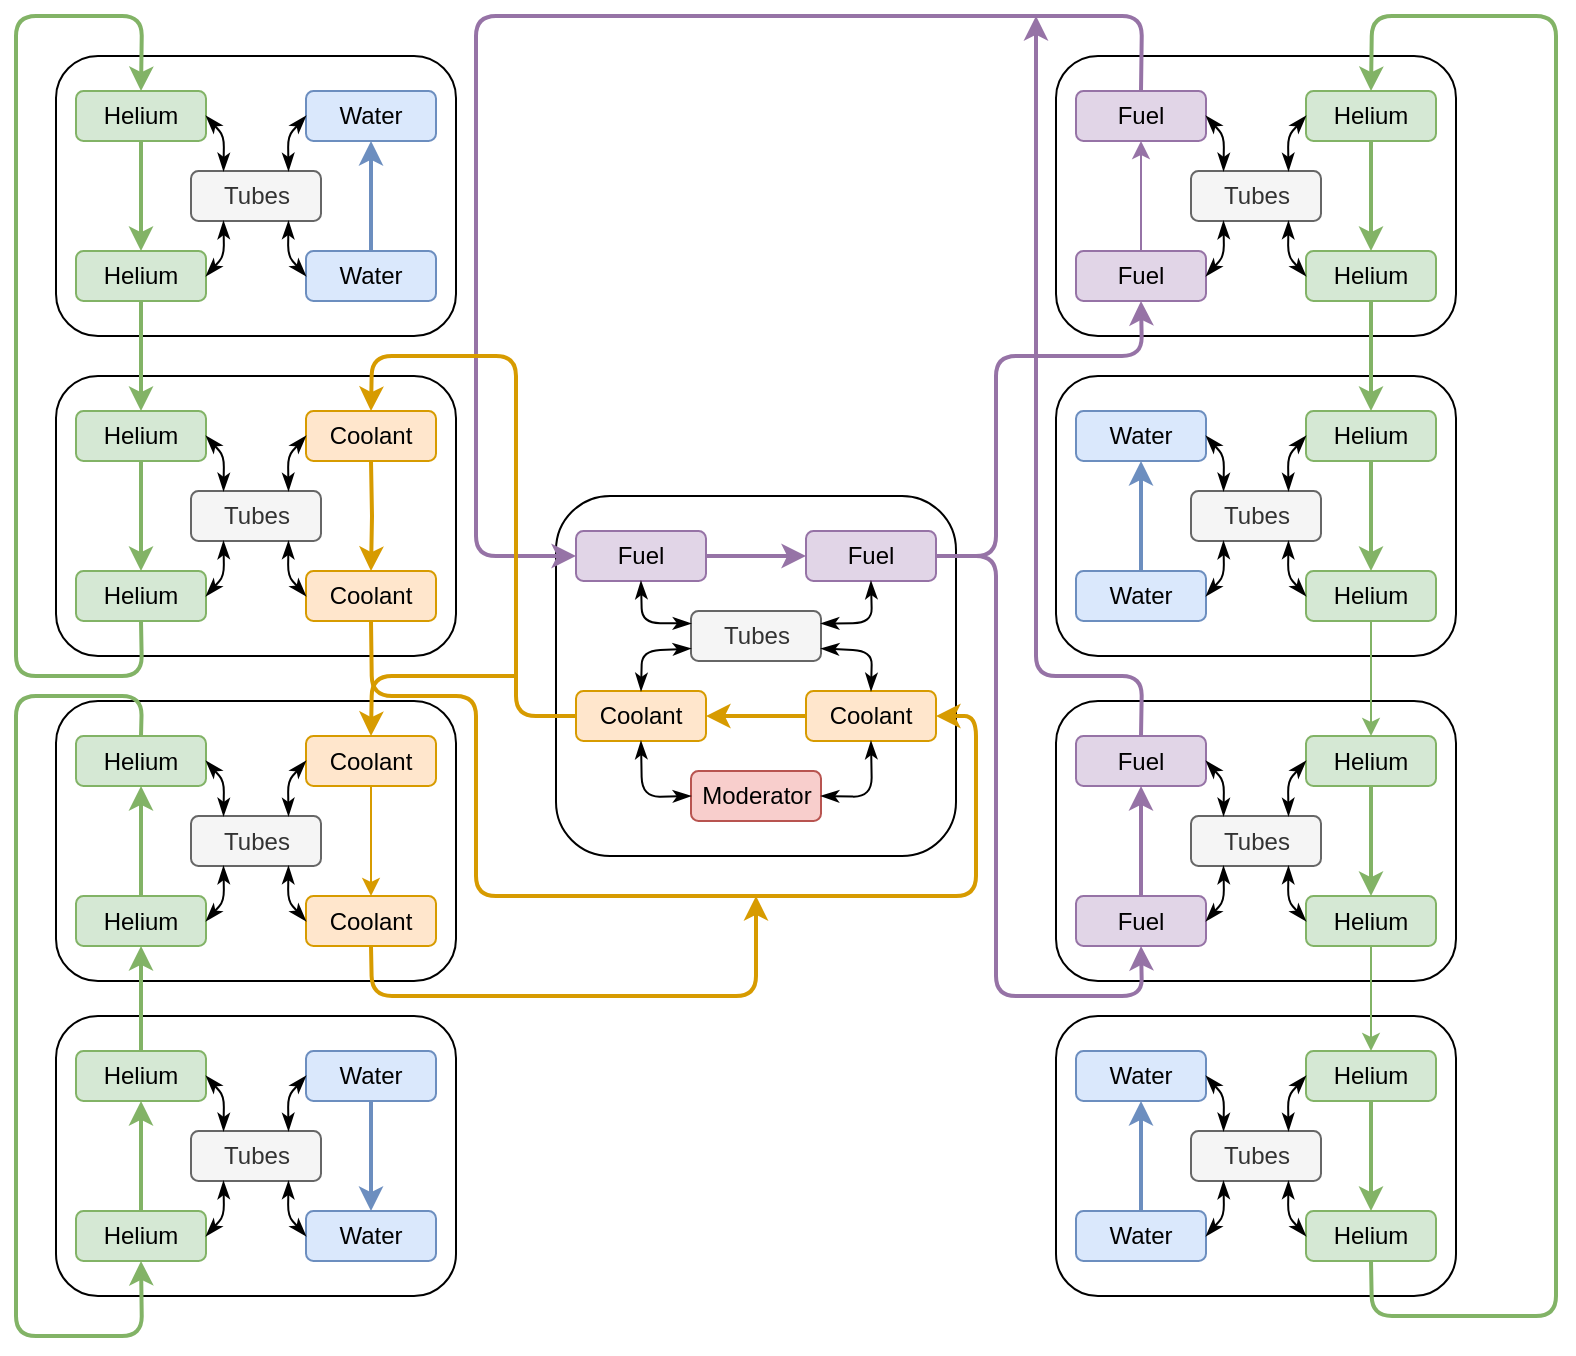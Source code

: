 <mxfile version="22.1.17" type="github">
  <diagram name="Page-1" id="iysN_2LWHAl4f9Z4SGd8">
    <mxGraphModel dx="1267" dy="704" grid="1" gridSize="10" guides="1" tooltips="1" connect="1" arrows="1" fold="1" page="1" pageScale="1" pageWidth="1600" pageHeight="900" math="1" shadow="0">
      <root>
        <mxCell id="0" />
        <mxCell id="1" parent="0" />
        <mxCell id="shUx7FzOw33gI_u7dY2l-1" value="" style="rounded=1;whiteSpace=wrap;html=1;fontSize=16;" parent="1" vertex="1">
          <mxGeometry x="700" y="360" width="200" height="180" as="geometry" />
        </mxCell>
        <mxCell id="TJBPnK9k0TUtc4zv2ndw-11" value="Moderator" style="rounded=1;whiteSpace=wrap;html=1;fillColor=#f8cecc;strokeColor=#b85450;" vertex="1" parent="1">
          <mxGeometry x="767.5" y="497.5" width="65" height="25" as="geometry" />
        </mxCell>
        <mxCell id="TJBPnK9k0TUtc4zv2ndw-12" value="Coolant" style="rounded=1;whiteSpace=wrap;html=1;fillColor=#ffe6cc;strokeColor=#d79b00;" vertex="1" parent="1">
          <mxGeometry x="710" y="457.5" width="65" height="25" as="geometry" />
        </mxCell>
        <mxCell id="TJBPnK9k0TUtc4zv2ndw-13" value="Coolant" style="rounded=1;whiteSpace=wrap;html=1;fillColor=#ffe6cc;strokeColor=#d79b00;" vertex="1" parent="1">
          <mxGeometry x="825" y="457.5" width="65" height="25" as="geometry" />
        </mxCell>
        <mxCell id="TJBPnK9k0TUtc4zv2ndw-14" value="Tubes" style="rounded=1;whiteSpace=wrap;html=1;fillColor=#f5f5f5;strokeColor=#666666;fontColor=#333333;" vertex="1" parent="1">
          <mxGeometry x="767.5" y="417.5" width="65" height="25" as="geometry" />
        </mxCell>
        <mxCell id="TJBPnK9k0TUtc4zv2ndw-15" value="Fuel" style="rounded=1;whiteSpace=wrap;html=1;fillColor=#e1d5e7;strokeColor=#9673a6;" vertex="1" parent="1">
          <mxGeometry x="710" y="377.5" width="65" height="25" as="geometry" />
        </mxCell>
        <mxCell id="TJBPnK9k0TUtc4zv2ndw-16" value="Fuel" style="rounded=1;whiteSpace=wrap;html=1;fillColor=#e1d5e7;strokeColor=#9673a6;" vertex="1" parent="1">
          <mxGeometry x="825" y="377.5" width="65" height="25" as="geometry" />
        </mxCell>
        <mxCell id="TJBPnK9k0TUtc4zv2ndw-20" value="" style="endArrow=classicThin;startArrow=classicThin;html=1;rounded=1;exitX=0.5;exitY=0;exitDx=0;exitDy=0;entryX=0;entryY=0.75;entryDx=0;entryDy=0;startFill=1;endFill=1;curved=0;" edge="1" parent="1" source="TJBPnK9k0TUtc4zv2ndw-12" target="TJBPnK9k0TUtc4zv2ndw-14">
          <mxGeometry width="50" height="50" relative="1" as="geometry">
            <mxPoint x="820" y="547.5" as="sourcePoint" />
            <mxPoint x="870" y="497.5" as="targetPoint" />
            <Array as="points">
              <mxPoint x="743" y="437.5" />
            </Array>
          </mxGeometry>
        </mxCell>
        <mxCell id="TJBPnK9k0TUtc4zv2ndw-21" value="" style="endArrow=classicThin;startArrow=classicThin;html=1;rounded=1;entryX=0.5;entryY=0;entryDx=0;entryDy=0;exitX=1;exitY=0.75;exitDx=0;exitDy=0;startFill=1;endFill=1;curved=0;" edge="1" parent="1" source="TJBPnK9k0TUtc4zv2ndw-14" target="TJBPnK9k0TUtc4zv2ndw-13">
          <mxGeometry width="50" height="50" relative="1" as="geometry">
            <mxPoint x="820" y="547.5" as="sourcePoint" />
            <mxPoint x="870" y="497.5" as="targetPoint" />
            <Array as="points">
              <mxPoint x="858" y="437.5" />
            </Array>
          </mxGeometry>
        </mxCell>
        <mxCell id="TJBPnK9k0TUtc4zv2ndw-22" value="" style="endArrow=classicThin;startArrow=classicThin;html=1;rounded=1;exitX=0.5;exitY=1;exitDx=0;exitDy=0;entryX=0;entryY=0.25;entryDx=0;entryDy=0;curved=0;startFill=1;endFill=1;" edge="1" parent="1" source="TJBPnK9k0TUtc4zv2ndw-15" target="TJBPnK9k0TUtc4zv2ndw-14">
          <mxGeometry width="50" height="50" relative="1" as="geometry">
            <mxPoint x="820" y="547.5" as="sourcePoint" />
            <mxPoint x="870" y="497.5" as="targetPoint" />
            <Array as="points">
              <mxPoint x="743" y="423.5" />
            </Array>
          </mxGeometry>
        </mxCell>
        <mxCell id="TJBPnK9k0TUtc4zv2ndw-23" value="" style="endArrow=classicThin;startArrow=classicThin;html=1;rounded=1;entryX=0.5;entryY=1;entryDx=0;entryDy=0;exitX=1;exitY=0.25;exitDx=0;exitDy=0;curved=0;startFill=1;endFill=1;" edge="1" parent="1" source="TJBPnK9k0TUtc4zv2ndw-14" target="TJBPnK9k0TUtc4zv2ndw-16">
          <mxGeometry width="50" height="50" relative="1" as="geometry">
            <mxPoint x="820" y="547.5" as="sourcePoint" />
            <mxPoint x="870" y="497.5" as="targetPoint" />
            <Array as="points">
              <mxPoint x="858" y="423.5" />
            </Array>
          </mxGeometry>
        </mxCell>
        <mxCell id="TJBPnK9k0TUtc4zv2ndw-25" value="" style="endArrow=classic;html=1;rounded=0;exitX=1;exitY=0.5;exitDx=0;exitDy=0;entryX=0;entryY=0.5;entryDx=0;entryDy=0;fillColor=#e1d5e7;strokeColor=#9673a6;strokeWidth=2;" edge="1" parent="1" source="TJBPnK9k0TUtc4zv2ndw-15" target="TJBPnK9k0TUtc4zv2ndw-16">
          <mxGeometry width="50" height="50" relative="1" as="geometry">
            <mxPoint x="820" y="547.5" as="sourcePoint" />
            <mxPoint x="870" y="497.5" as="targetPoint" />
          </mxGeometry>
        </mxCell>
        <mxCell id="TJBPnK9k0TUtc4zv2ndw-26" value="" style="endArrow=classic;html=1;rounded=0;exitX=0;exitY=0.5;exitDx=0;exitDy=0;fillColor=#ffe6cc;strokeColor=#d79b00;strokeWidth=2;" edge="1" parent="1" source="TJBPnK9k0TUtc4zv2ndw-13" target="TJBPnK9k0TUtc4zv2ndw-12">
          <mxGeometry width="50" height="50" relative="1" as="geometry">
            <mxPoint x="820" y="547.5" as="sourcePoint" />
            <mxPoint x="870" y="497.5" as="targetPoint" />
            <Array as="points">
              <mxPoint x="790" y="470" />
            </Array>
          </mxGeometry>
        </mxCell>
        <mxCell id="TJBPnK9k0TUtc4zv2ndw-27" value="" style="endArrow=classicThin;startArrow=classicThin;html=1;rounded=1;entryX=0.5;entryY=1;entryDx=0;entryDy=0;exitX=0;exitY=0.5;exitDx=0;exitDy=0;curved=0;startFill=1;endFill=1;" edge="1" parent="1" source="TJBPnK9k0TUtc4zv2ndw-11" target="TJBPnK9k0TUtc4zv2ndw-12">
          <mxGeometry width="50" height="50" relative="1" as="geometry">
            <mxPoint x="820" y="547.5" as="sourcePoint" />
            <mxPoint x="870" y="497.5" as="targetPoint" />
            <Array as="points">
              <mxPoint x="743" y="510.5" />
            </Array>
          </mxGeometry>
        </mxCell>
        <mxCell id="TJBPnK9k0TUtc4zv2ndw-28" value="" style="endArrow=classicThin;startArrow=classicThin;html=1;rounded=1;exitX=1;exitY=0.5;exitDx=0;exitDy=0;entryX=0.5;entryY=1;entryDx=0;entryDy=0;startFill=1;endFill=1;curved=0;" edge="1" parent="1" source="TJBPnK9k0TUtc4zv2ndw-11" target="TJBPnK9k0TUtc4zv2ndw-13">
          <mxGeometry width="50" height="50" relative="1" as="geometry">
            <mxPoint x="820" y="547.5" as="sourcePoint" />
            <mxPoint x="870" y="497.5" as="targetPoint" />
            <Array as="points">
              <mxPoint x="858" y="510.5" />
            </Array>
          </mxGeometry>
        </mxCell>
        <mxCell id="TJBPnK9k0TUtc4zv2ndw-93" value="" style="rounded=1;whiteSpace=wrap;html=1;fontSize=16;direction=west;" vertex="1" parent="1">
          <mxGeometry x="950" y="140" width="200" height="140" as="geometry" />
        </mxCell>
        <mxCell id="TJBPnK9k0TUtc4zv2ndw-94" value="Helium" style="rounded=1;whiteSpace=wrap;html=1;fillColor=#d5e8d4;strokeColor=#82b366;direction=east;" vertex="1" parent="1">
          <mxGeometry x="1075" y="157.5" width="65" height="25" as="geometry" />
        </mxCell>
        <mxCell id="TJBPnK9k0TUtc4zv2ndw-95" value="Helium" style="rounded=1;whiteSpace=wrap;html=1;fillColor=#d5e8d4;strokeColor=#82b366;direction=east;" vertex="1" parent="1">
          <mxGeometry x="1075" y="237.5" width="65" height="25" as="geometry" />
        </mxCell>
        <mxCell id="TJBPnK9k0TUtc4zv2ndw-96" value="Tubes" style="rounded=1;whiteSpace=wrap;html=1;fillColor=#f5f5f5;strokeColor=#666666;fontColor=#333333;direction=east;" vertex="1" parent="1">
          <mxGeometry x="1017.5" y="197.5" width="65" height="25" as="geometry" />
        </mxCell>
        <mxCell id="TJBPnK9k0TUtc4zv2ndw-97" value="Fuel" style="rounded=1;whiteSpace=wrap;html=1;fillColor=#e1d5e7;strokeColor=#9673a6;direction=east;" vertex="1" parent="1">
          <mxGeometry x="960" y="157.5" width="65" height="25" as="geometry" />
        </mxCell>
        <mxCell id="TJBPnK9k0TUtc4zv2ndw-98" value="Fuel" style="rounded=1;whiteSpace=wrap;html=1;fillColor=#e1d5e7;strokeColor=#9673a6;direction=east;" vertex="1" parent="1">
          <mxGeometry x="960" y="237.5" width="65" height="25" as="geometry" />
        </mxCell>
        <mxCell id="TJBPnK9k0TUtc4zv2ndw-110" value="" style="endArrow=classicThin;startArrow=classicThin;html=1;rounded=1;entryX=0.25;entryY=1;entryDx=0;entryDy=0;exitX=1;exitY=0.5;exitDx=0;exitDy=0;startFill=1;endFill=1;curved=0;" edge="1" parent="1" source="TJBPnK9k0TUtc4zv2ndw-98" target="TJBPnK9k0TUtc4zv2ndw-96">
          <mxGeometry width="50" height="50" relative="1" as="geometry">
            <mxPoint x="950" y="430" as="sourcePoint" />
            <mxPoint x="1000" y="380" as="targetPoint" />
            <Array as="points">
              <mxPoint x="1034" y="240" />
            </Array>
          </mxGeometry>
        </mxCell>
        <mxCell id="TJBPnK9k0TUtc4zv2ndw-111" value="" style="endArrow=classicThin;startArrow=classicThin;html=1;rounded=1;entryX=0.75;entryY=1;entryDx=0;entryDy=0;exitX=0;exitY=0.5;exitDx=0;exitDy=0;curved=0;startFill=1;endFill=1;" edge="1" parent="1" source="TJBPnK9k0TUtc4zv2ndw-95" target="TJBPnK9k0TUtc4zv2ndw-96">
          <mxGeometry width="50" height="50" relative="1" as="geometry">
            <mxPoint x="900" y="380" as="sourcePoint" />
            <mxPoint x="950" y="330" as="targetPoint" />
            <Array as="points">
              <mxPoint x="1066" y="240" />
            </Array>
          </mxGeometry>
        </mxCell>
        <mxCell id="TJBPnK9k0TUtc4zv2ndw-112" value="" style="endArrow=classicThin;startArrow=classicThin;html=1;rounded=1;entryX=1;entryY=0.5;entryDx=0;entryDy=0;exitX=0.25;exitY=0;exitDx=0;exitDy=0;curved=0;startFill=1;endFill=1;" edge="1" parent="1" source="TJBPnK9k0TUtc4zv2ndw-96" target="TJBPnK9k0TUtc4zv2ndw-97">
          <mxGeometry width="50" height="50" relative="1" as="geometry">
            <mxPoint x="900" y="380" as="sourcePoint" />
            <mxPoint x="950" y="330" as="targetPoint" />
            <Array as="points">
              <mxPoint x="1034" y="180" />
            </Array>
          </mxGeometry>
        </mxCell>
        <mxCell id="TJBPnK9k0TUtc4zv2ndw-113" value="" style="endArrow=classicThin;startArrow=classicThin;html=1;rounded=1;entryX=0;entryY=0.5;entryDx=0;entryDy=0;exitX=0.75;exitY=0;exitDx=0;exitDy=0;curved=0;startFill=1;endFill=1;" edge="1" parent="1" source="TJBPnK9k0TUtc4zv2ndw-96" target="TJBPnK9k0TUtc4zv2ndw-94">
          <mxGeometry width="50" height="50" relative="1" as="geometry">
            <mxPoint x="900" y="380" as="sourcePoint" />
            <mxPoint x="950" y="330" as="targetPoint" />
            <Array as="points">
              <mxPoint x="1066" y="180" />
            </Array>
          </mxGeometry>
        </mxCell>
        <mxCell id="TJBPnK9k0TUtc4zv2ndw-114" value="" style="endArrow=classic;html=1;rounded=0;entryX=0.5;entryY=1;entryDx=0;entryDy=0;exitX=0.5;exitY=0;exitDx=0;exitDy=0;fillColor=#e1d5e7;strokeColor=#9673a6;" edge="1" parent="1" source="TJBPnK9k0TUtc4zv2ndw-98" target="TJBPnK9k0TUtc4zv2ndw-97">
          <mxGeometry width="50" height="50" relative="1" as="geometry">
            <mxPoint x="900" y="380" as="sourcePoint" />
            <mxPoint x="950" y="330" as="targetPoint" />
          </mxGeometry>
        </mxCell>
        <mxCell id="TJBPnK9k0TUtc4zv2ndw-115" value="" style="endArrow=classic;html=1;rounded=0;exitX=0.5;exitY=1;exitDx=0;exitDy=0;entryX=0.5;entryY=0;entryDx=0;entryDy=0;fillColor=#d5e8d4;strokeColor=#82b366;strokeWidth=2;" edge="1" parent="1" source="TJBPnK9k0TUtc4zv2ndw-94" target="TJBPnK9k0TUtc4zv2ndw-95">
          <mxGeometry width="50" height="50" relative="1" as="geometry">
            <mxPoint x="900" y="380" as="sourcePoint" />
            <mxPoint x="950" y="330" as="targetPoint" />
          </mxGeometry>
        </mxCell>
        <mxCell id="TJBPnK9k0TUtc4zv2ndw-116" value="" style="rounded=1;whiteSpace=wrap;html=1;fontSize=16;direction=west;" vertex="1" parent="1">
          <mxGeometry x="950" y="300" width="200" height="140" as="geometry" />
        </mxCell>
        <mxCell id="TJBPnK9k0TUtc4zv2ndw-117" value="Helium" style="rounded=1;whiteSpace=wrap;html=1;fillColor=#d5e8d4;strokeColor=#82b366;direction=east;" vertex="1" parent="1">
          <mxGeometry x="1075" y="317.5" width="65" height="25" as="geometry" />
        </mxCell>
        <mxCell id="TJBPnK9k0TUtc4zv2ndw-118" value="Helium" style="rounded=1;whiteSpace=wrap;html=1;fillColor=#d5e8d4;strokeColor=#82b366;direction=east;" vertex="1" parent="1">
          <mxGeometry x="1075" y="397.5" width="65" height="25" as="geometry" />
        </mxCell>
        <mxCell id="TJBPnK9k0TUtc4zv2ndw-119" value="Tubes" style="rounded=1;whiteSpace=wrap;html=1;fillColor=#f5f5f5;strokeColor=#666666;fontColor=#333333;direction=east;" vertex="1" parent="1">
          <mxGeometry x="1017.5" y="357.5" width="65" height="25" as="geometry" />
        </mxCell>
        <mxCell id="TJBPnK9k0TUtc4zv2ndw-120" value="Water" style="rounded=1;whiteSpace=wrap;html=1;fillColor=#dae8fc;strokeColor=#6c8ebf;direction=east;" vertex="1" parent="1">
          <mxGeometry x="960" y="317.5" width="65" height="25" as="geometry" />
        </mxCell>
        <mxCell id="TJBPnK9k0TUtc4zv2ndw-121" value="Water" style="rounded=1;whiteSpace=wrap;html=1;fillColor=#dae8fc;strokeColor=#6c8ebf;direction=east;" vertex="1" parent="1">
          <mxGeometry x="960" y="397.5" width="65" height="25" as="geometry" />
        </mxCell>
        <mxCell id="TJBPnK9k0TUtc4zv2ndw-122" value="" style="endArrow=classicThin;startArrow=classicThin;html=1;rounded=1;entryX=0.25;entryY=1;entryDx=0;entryDy=0;exitX=1;exitY=0.5;exitDx=0;exitDy=0;startFill=1;endFill=1;curved=0;" edge="1" parent="1" source="TJBPnK9k0TUtc4zv2ndw-121" target="TJBPnK9k0TUtc4zv2ndw-119">
          <mxGeometry width="50" height="50" relative="1" as="geometry">
            <mxPoint x="950" y="590" as="sourcePoint" />
            <mxPoint x="1000" y="540" as="targetPoint" />
            <Array as="points">
              <mxPoint x="1034" y="400" />
            </Array>
          </mxGeometry>
        </mxCell>
        <mxCell id="TJBPnK9k0TUtc4zv2ndw-123" value="" style="endArrow=classicThin;startArrow=classicThin;html=1;rounded=1;entryX=0.75;entryY=1;entryDx=0;entryDy=0;exitX=0;exitY=0.5;exitDx=0;exitDy=0;curved=0;startFill=1;endFill=1;" edge="1" parent="1" source="TJBPnK9k0TUtc4zv2ndw-118" target="TJBPnK9k0TUtc4zv2ndw-119">
          <mxGeometry width="50" height="50" relative="1" as="geometry">
            <mxPoint x="900" y="540" as="sourcePoint" />
            <mxPoint x="950" y="490" as="targetPoint" />
            <Array as="points">
              <mxPoint x="1066" y="400" />
            </Array>
          </mxGeometry>
        </mxCell>
        <mxCell id="TJBPnK9k0TUtc4zv2ndw-124" value="" style="endArrow=classicThin;startArrow=classicThin;html=1;rounded=1;entryX=1;entryY=0.5;entryDx=0;entryDy=0;exitX=0.25;exitY=0;exitDx=0;exitDy=0;curved=0;startFill=1;endFill=1;" edge="1" parent="1" source="TJBPnK9k0TUtc4zv2ndw-119" target="TJBPnK9k0TUtc4zv2ndw-120">
          <mxGeometry width="50" height="50" relative="1" as="geometry">
            <mxPoint x="900" y="540" as="sourcePoint" />
            <mxPoint x="950" y="490" as="targetPoint" />
            <Array as="points">
              <mxPoint x="1034" y="340" />
            </Array>
          </mxGeometry>
        </mxCell>
        <mxCell id="TJBPnK9k0TUtc4zv2ndw-125" value="" style="endArrow=classicThin;startArrow=classicThin;html=1;rounded=1;entryX=0;entryY=0.5;entryDx=0;entryDy=0;exitX=0.75;exitY=0;exitDx=0;exitDy=0;curved=0;startFill=1;endFill=1;" edge="1" parent="1" source="TJBPnK9k0TUtc4zv2ndw-119" target="TJBPnK9k0TUtc4zv2ndw-117">
          <mxGeometry width="50" height="50" relative="1" as="geometry">
            <mxPoint x="900" y="540" as="sourcePoint" />
            <mxPoint x="950" y="490" as="targetPoint" />
            <Array as="points">
              <mxPoint x="1066" y="340" />
            </Array>
          </mxGeometry>
        </mxCell>
        <mxCell id="TJBPnK9k0TUtc4zv2ndw-126" value="" style="endArrow=classic;html=1;rounded=0;entryX=0.5;entryY=1;entryDx=0;entryDy=0;exitX=0.5;exitY=0;exitDx=0;exitDy=0;fillColor=#dae8fc;strokeColor=#6c8ebf;strokeWidth=2;" edge="1" parent="1" source="TJBPnK9k0TUtc4zv2ndw-121" target="TJBPnK9k0TUtc4zv2ndw-120">
          <mxGeometry width="50" height="50" relative="1" as="geometry">
            <mxPoint x="900" y="540" as="sourcePoint" />
            <mxPoint x="950" y="490" as="targetPoint" />
          </mxGeometry>
        </mxCell>
        <mxCell id="TJBPnK9k0TUtc4zv2ndw-127" value="" style="endArrow=classic;html=1;rounded=0;exitX=0.5;exitY=1;exitDx=0;exitDy=0;entryX=0.5;entryY=0;entryDx=0;entryDy=0;fillColor=#d5e8d4;strokeColor=#82b366;strokeWidth=2;" edge="1" parent="1" source="TJBPnK9k0TUtc4zv2ndw-117" target="TJBPnK9k0TUtc4zv2ndw-118">
          <mxGeometry width="50" height="50" relative="1" as="geometry">
            <mxPoint x="900" y="540" as="sourcePoint" />
            <mxPoint x="950" y="490" as="targetPoint" />
          </mxGeometry>
        </mxCell>
        <mxCell id="TJBPnK9k0TUtc4zv2ndw-128" value="" style="rounded=1;whiteSpace=wrap;html=1;fontSize=16;direction=west;" vertex="1" parent="1">
          <mxGeometry x="950" y="462.5" width="200" height="140" as="geometry" />
        </mxCell>
        <mxCell id="TJBPnK9k0TUtc4zv2ndw-129" value="Helium" style="rounded=1;whiteSpace=wrap;html=1;fillColor=#d5e8d4;strokeColor=#82b366;direction=east;" vertex="1" parent="1">
          <mxGeometry x="1075" y="480" width="65" height="25" as="geometry" />
        </mxCell>
        <mxCell id="TJBPnK9k0TUtc4zv2ndw-130" value="Helium" style="rounded=1;whiteSpace=wrap;html=1;fillColor=#d5e8d4;strokeColor=#82b366;direction=east;" vertex="1" parent="1">
          <mxGeometry x="1075" y="560" width="65" height="25" as="geometry" />
        </mxCell>
        <mxCell id="TJBPnK9k0TUtc4zv2ndw-131" value="Tubes" style="rounded=1;whiteSpace=wrap;html=1;fillColor=#f5f5f5;strokeColor=#666666;fontColor=#333333;direction=east;" vertex="1" parent="1">
          <mxGeometry x="1017.5" y="520" width="65" height="25" as="geometry" />
        </mxCell>
        <mxCell id="TJBPnK9k0TUtc4zv2ndw-132" value="Fuel" style="rounded=1;whiteSpace=wrap;html=1;fillColor=#e1d5e7;strokeColor=#9673a6;direction=east;" vertex="1" parent="1">
          <mxGeometry x="960" y="480" width="65" height="25" as="geometry" />
        </mxCell>
        <mxCell id="TJBPnK9k0TUtc4zv2ndw-133" value="Fuel" style="rounded=1;whiteSpace=wrap;html=1;fillColor=#e1d5e7;strokeColor=#9673a6;direction=east;" vertex="1" parent="1">
          <mxGeometry x="960" y="560" width="65" height="25" as="geometry" />
        </mxCell>
        <mxCell id="TJBPnK9k0TUtc4zv2ndw-134" value="" style="endArrow=classicThin;startArrow=classicThin;html=1;rounded=1;entryX=0.25;entryY=1;entryDx=0;entryDy=0;exitX=1;exitY=0.5;exitDx=0;exitDy=0;startFill=1;endFill=1;curved=0;" edge="1" parent="1" source="TJBPnK9k0TUtc4zv2ndw-133" target="TJBPnK9k0TUtc4zv2ndw-131">
          <mxGeometry width="50" height="50" relative="1" as="geometry">
            <mxPoint x="950" y="752.5" as="sourcePoint" />
            <mxPoint x="1000" y="702.5" as="targetPoint" />
            <Array as="points">
              <mxPoint x="1034" y="562.5" />
            </Array>
          </mxGeometry>
        </mxCell>
        <mxCell id="TJBPnK9k0TUtc4zv2ndw-135" value="" style="endArrow=classicThin;startArrow=classicThin;html=1;rounded=1;entryX=0.75;entryY=1;entryDx=0;entryDy=0;exitX=0;exitY=0.5;exitDx=0;exitDy=0;curved=0;startFill=1;endFill=1;" edge="1" parent="1" source="TJBPnK9k0TUtc4zv2ndw-130" target="TJBPnK9k0TUtc4zv2ndw-131">
          <mxGeometry width="50" height="50" relative="1" as="geometry">
            <mxPoint x="900" y="702.5" as="sourcePoint" />
            <mxPoint x="950" y="652.5" as="targetPoint" />
            <Array as="points">
              <mxPoint x="1066" y="562.5" />
            </Array>
          </mxGeometry>
        </mxCell>
        <mxCell id="TJBPnK9k0TUtc4zv2ndw-136" value="" style="endArrow=classicThin;startArrow=classicThin;html=1;rounded=1;entryX=1;entryY=0.5;entryDx=0;entryDy=0;exitX=0.25;exitY=0;exitDx=0;exitDy=0;curved=0;startFill=1;endFill=1;" edge="1" parent="1" source="TJBPnK9k0TUtc4zv2ndw-131" target="TJBPnK9k0TUtc4zv2ndw-132">
          <mxGeometry width="50" height="50" relative="1" as="geometry">
            <mxPoint x="900" y="702.5" as="sourcePoint" />
            <mxPoint x="950" y="652.5" as="targetPoint" />
            <Array as="points">
              <mxPoint x="1034" y="502.5" />
            </Array>
          </mxGeometry>
        </mxCell>
        <mxCell id="TJBPnK9k0TUtc4zv2ndw-137" value="" style="endArrow=classicThin;startArrow=classicThin;html=1;rounded=1;entryX=0;entryY=0.5;entryDx=0;entryDy=0;exitX=0.75;exitY=0;exitDx=0;exitDy=0;curved=0;startFill=1;endFill=1;" edge="1" parent="1" source="TJBPnK9k0TUtc4zv2ndw-131" target="TJBPnK9k0TUtc4zv2ndw-129">
          <mxGeometry width="50" height="50" relative="1" as="geometry">
            <mxPoint x="900" y="702.5" as="sourcePoint" />
            <mxPoint x="950" y="652.5" as="targetPoint" />
            <Array as="points">
              <mxPoint x="1066" y="502.5" />
            </Array>
          </mxGeometry>
        </mxCell>
        <mxCell id="TJBPnK9k0TUtc4zv2ndw-138" value="" style="endArrow=classic;html=1;rounded=0;entryX=0.5;entryY=1;entryDx=0;entryDy=0;exitX=0.5;exitY=0;exitDx=0;exitDy=0;fillColor=#e1d5e7;strokeColor=#9673a6;strokeWidth=2;" edge="1" parent="1" source="TJBPnK9k0TUtc4zv2ndw-133" target="TJBPnK9k0TUtc4zv2ndw-132">
          <mxGeometry width="50" height="50" relative="1" as="geometry">
            <mxPoint x="900" y="702.5" as="sourcePoint" />
            <mxPoint x="950" y="652.5" as="targetPoint" />
          </mxGeometry>
        </mxCell>
        <mxCell id="TJBPnK9k0TUtc4zv2ndw-139" value="" style="endArrow=classic;html=1;rounded=0;exitX=0.5;exitY=1;exitDx=0;exitDy=0;entryX=0.5;entryY=0;entryDx=0;entryDy=0;fillColor=#d5e8d4;strokeColor=#82b366;strokeWidth=2;" edge="1" parent="1" source="TJBPnK9k0TUtc4zv2ndw-129" target="TJBPnK9k0TUtc4zv2ndw-130">
          <mxGeometry width="50" height="50" relative="1" as="geometry">
            <mxPoint x="900" y="702.5" as="sourcePoint" />
            <mxPoint x="950" y="652.5" as="targetPoint" />
          </mxGeometry>
        </mxCell>
        <mxCell id="TJBPnK9k0TUtc4zv2ndw-140" value="" style="rounded=1;whiteSpace=wrap;html=1;fontSize=16;direction=west;" vertex="1" parent="1">
          <mxGeometry x="950" y="620" width="200" height="140" as="geometry" />
        </mxCell>
        <mxCell id="TJBPnK9k0TUtc4zv2ndw-141" value="Helium" style="rounded=1;whiteSpace=wrap;html=1;fillColor=#d5e8d4;strokeColor=#82b366;direction=east;" vertex="1" parent="1">
          <mxGeometry x="1075" y="637.5" width="65" height="25" as="geometry" />
        </mxCell>
        <mxCell id="TJBPnK9k0TUtc4zv2ndw-142" value="Helium" style="rounded=1;whiteSpace=wrap;html=1;fillColor=#d5e8d4;strokeColor=#82b366;direction=east;" vertex="1" parent="1">
          <mxGeometry x="1075" y="717.5" width="65" height="25" as="geometry" />
        </mxCell>
        <mxCell id="TJBPnK9k0TUtc4zv2ndw-143" value="Tubes" style="rounded=1;whiteSpace=wrap;html=1;fillColor=#f5f5f5;strokeColor=#666666;fontColor=#333333;direction=east;" vertex="1" parent="1">
          <mxGeometry x="1017.5" y="677.5" width="65" height="25" as="geometry" />
        </mxCell>
        <mxCell id="TJBPnK9k0TUtc4zv2ndw-144" value="Water" style="rounded=1;whiteSpace=wrap;html=1;fillColor=#dae8fc;strokeColor=#6c8ebf;direction=east;" vertex="1" parent="1">
          <mxGeometry x="960" y="637.5" width="65" height="25" as="geometry" />
        </mxCell>
        <mxCell id="TJBPnK9k0TUtc4zv2ndw-145" value="Water" style="rounded=1;whiteSpace=wrap;html=1;fillColor=#dae8fc;strokeColor=#6c8ebf;direction=east;" vertex="1" parent="1">
          <mxGeometry x="960" y="717.5" width="65" height="25" as="geometry" />
        </mxCell>
        <mxCell id="TJBPnK9k0TUtc4zv2ndw-146" value="" style="endArrow=classicThin;startArrow=classicThin;html=1;rounded=1;entryX=0.25;entryY=1;entryDx=0;entryDy=0;exitX=1;exitY=0.5;exitDx=0;exitDy=0;startFill=1;endFill=1;curved=0;" edge="1" parent="1" source="TJBPnK9k0TUtc4zv2ndw-145" target="TJBPnK9k0TUtc4zv2ndw-143">
          <mxGeometry width="50" height="50" relative="1" as="geometry">
            <mxPoint x="950" y="910" as="sourcePoint" />
            <mxPoint x="1000" y="860" as="targetPoint" />
            <Array as="points">
              <mxPoint x="1034" y="720" />
            </Array>
          </mxGeometry>
        </mxCell>
        <mxCell id="TJBPnK9k0TUtc4zv2ndw-147" value="" style="endArrow=classicThin;startArrow=classicThin;html=1;rounded=1;entryX=0.75;entryY=1;entryDx=0;entryDy=0;exitX=0;exitY=0.5;exitDx=0;exitDy=0;curved=0;startFill=1;endFill=1;" edge="1" parent="1" source="TJBPnK9k0TUtc4zv2ndw-142" target="TJBPnK9k0TUtc4zv2ndw-143">
          <mxGeometry width="50" height="50" relative="1" as="geometry">
            <mxPoint x="900" y="860" as="sourcePoint" />
            <mxPoint x="950" y="810" as="targetPoint" />
            <Array as="points">
              <mxPoint x="1066" y="720" />
            </Array>
          </mxGeometry>
        </mxCell>
        <mxCell id="TJBPnK9k0TUtc4zv2ndw-148" value="" style="endArrow=classicThin;startArrow=classicThin;html=1;rounded=1;entryX=1;entryY=0.5;entryDx=0;entryDy=0;exitX=0.25;exitY=0;exitDx=0;exitDy=0;curved=0;startFill=1;endFill=1;" edge="1" parent="1" source="TJBPnK9k0TUtc4zv2ndw-143" target="TJBPnK9k0TUtc4zv2ndw-144">
          <mxGeometry width="50" height="50" relative="1" as="geometry">
            <mxPoint x="900" y="860" as="sourcePoint" />
            <mxPoint x="950" y="810" as="targetPoint" />
            <Array as="points">
              <mxPoint x="1034" y="660" />
            </Array>
          </mxGeometry>
        </mxCell>
        <mxCell id="TJBPnK9k0TUtc4zv2ndw-149" value="" style="endArrow=classicThin;startArrow=classicThin;html=1;rounded=1;entryX=0;entryY=0.5;entryDx=0;entryDy=0;exitX=0.75;exitY=0;exitDx=0;exitDy=0;curved=0;startFill=1;endFill=1;" edge="1" parent="1" source="TJBPnK9k0TUtc4zv2ndw-143" target="TJBPnK9k0TUtc4zv2ndw-141">
          <mxGeometry width="50" height="50" relative="1" as="geometry">
            <mxPoint x="900" y="860" as="sourcePoint" />
            <mxPoint x="950" y="810" as="targetPoint" />
            <Array as="points">
              <mxPoint x="1066" y="660" />
            </Array>
          </mxGeometry>
        </mxCell>
        <mxCell id="TJBPnK9k0TUtc4zv2ndw-150" value="" style="endArrow=classic;html=1;rounded=0;entryX=0.5;entryY=1;entryDx=0;entryDy=0;exitX=0.5;exitY=0;exitDx=0;exitDy=0;fillColor=#dae8fc;strokeColor=#6c8ebf;strokeWidth=2;" edge="1" parent="1" source="TJBPnK9k0TUtc4zv2ndw-145" target="TJBPnK9k0TUtc4zv2ndw-144">
          <mxGeometry width="50" height="50" relative="1" as="geometry">
            <mxPoint x="900" y="860" as="sourcePoint" />
            <mxPoint x="950" y="810" as="targetPoint" />
          </mxGeometry>
        </mxCell>
        <mxCell id="TJBPnK9k0TUtc4zv2ndw-151" value="" style="endArrow=classic;html=1;rounded=0;exitX=0.5;exitY=1;exitDx=0;exitDy=0;entryX=0.5;entryY=0;entryDx=0;entryDy=0;fillColor=#d5e8d4;strokeColor=#82b366;strokeWidth=2;" edge="1" parent="1" source="TJBPnK9k0TUtc4zv2ndw-141" target="TJBPnK9k0TUtc4zv2ndw-142">
          <mxGeometry width="50" height="50" relative="1" as="geometry">
            <mxPoint x="900" y="860" as="sourcePoint" />
            <mxPoint x="950" y="810" as="targetPoint" />
          </mxGeometry>
        </mxCell>
        <mxCell id="TJBPnK9k0TUtc4zv2ndw-152" value="" style="endArrow=classic;html=1;rounded=0;exitX=0.5;exitY=1;exitDx=0;exitDy=0;entryX=0.5;entryY=0;entryDx=0;entryDy=0;fillColor=#d5e8d4;strokeColor=#82b366;strokeWidth=2;" edge="1" parent="1" source="TJBPnK9k0TUtc4zv2ndw-95" target="TJBPnK9k0TUtc4zv2ndw-117">
          <mxGeometry width="50" height="50" relative="1" as="geometry">
            <mxPoint x="800" y="460" as="sourcePoint" />
            <mxPoint x="850" y="410" as="targetPoint" />
          </mxGeometry>
        </mxCell>
        <mxCell id="TJBPnK9k0TUtc4zv2ndw-153" value="" style="endArrow=classic;html=1;rounded=0;exitX=0.5;exitY=1;exitDx=0;exitDy=0;entryX=0.5;entryY=0;entryDx=0;entryDy=0;fillColor=#d5e8d4;strokeColor=#82b366;" edge="1" parent="1" source="TJBPnK9k0TUtc4zv2ndw-118" target="TJBPnK9k0TUtc4zv2ndw-129">
          <mxGeometry width="50" height="50" relative="1" as="geometry">
            <mxPoint x="910" y="450" as="sourcePoint" />
            <mxPoint x="960" y="400" as="targetPoint" />
          </mxGeometry>
        </mxCell>
        <mxCell id="TJBPnK9k0TUtc4zv2ndw-154" value="" style="endArrow=classic;html=1;rounded=0;exitX=0.5;exitY=1;exitDx=0;exitDy=0;entryX=0.5;entryY=0;entryDx=0;entryDy=0;fillColor=#d5e8d4;strokeColor=#82b366;" edge="1" parent="1" source="TJBPnK9k0TUtc4zv2ndw-130" target="TJBPnK9k0TUtc4zv2ndw-141">
          <mxGeometry width="50" height="50" relative="1" as="geometry">
            <mxPoint x="960" y="570" as="sourcePoint" />
            <mxPoint x="1010" y="520" as="targetPoint" />
          </mxGeometry>
        </mxCell>
        <mxCell id="TJBPnK9k0TUtc4zv2ndw-155" value="" style="endArrow=classic;html=1;rounded=1;exitX=0.5;exitY=0;exitDx=0;exitDy=0;entryX=0;entryY=0.5;entryDx=0;entryDy=0;curved=0;fillColor=#e1d5e7;strokeColor=#9673a6;strokeWidth=2;" edge="1" parent="1" source="TJBPnK9k0TUtc4zv2ndw-97" target="TJBPnK9k0TUtc4zv2ndw-15">
          <mxGeometry width="50" height="50" relative="1" as="geometry">
            <mxPoint x="970" y="410" as="sourcePoint" />
            <mxPoint x="660" y="270" as="targetPoint" />
            <Array as="points">
              <mxPoint x="993" y="120" />
              <mxPoint x="660" y="120" />
              <mxPoint x="660" y="390" />
            </Array>
          </mxGeometry>
        </mxCell>
        <mxCell id="TJBPnK9k0TUtc4zv2ndw-156" value="" style="endArrow=classic;html=1;rounded=1;exitX=1;exitY=0.5;exitDx=0;exitDy=0;entryX=0.5;entryY=1;entryDx=0;entryDy=0;curved=0;fillColor=#e1d5e7;strokeColor=#9673a6;strokeWidth=2;" edge="1" parent="1" source="TJBPnK9k0TUtc4zv2ndw-16" target="TJBPnK9k0TUtc4zv2ndw-133">
          <mxGeometry width="50" height="50" relative="1" as="geometry">
            <mxPoint x="970" y="410" as="sourcePoint" />
            <mxPoint x="1020" y="360" as="targetPoint" />
            <Array as="points">
              <mxPoint x="920" y="390" />
              <mxPoint x="920" y="610" />
              <mxPoint x="993" y="610" />
            </Array>
          </mxGeometry>
        </mxCell>
        <mxCell id="TJBPnK9k0TUtc4zv2ndw-157" value="" style="endArrow=classic;html=1;rounded=1;exitX=1;exitY=0.5;exitDx=0;exitDy=0;entryX=0.5;entryY=1;entryDx=0;entryDy=0;curved=0;fillColor=#e1d5e7;strokeColor=#9673a6;strokeWidth=2;" edge="1" parent="1" source="TJBPnK9k0TUtc4zv2ndw-16" target="TJBPnK9k0TUtc4zv2ndw-98">
          <mxGeometry width="50" height="50" relative="1" as="geometry">
            <mxPoint x="970" y="410" as="sourcePoint" />
            <mxPoint x="1020" y="360" as="targetPoint" />
            <Array as="points">
              <mxPoint x="920" y="390" />
              <mxPoint x="920" y="290" />
              <mxPoint x="993" y="290" />
            </Array>
          </mxGeometry>
        </mxCell>
        <mxCell id="TJBPnK9k0TUtc4zv2ndw-158" value="" style="endArrow=classic;html=1;rounded=1;exitX=0.5;exitY=0;exitDx=0;exitDy=0;curved=0;fillColor=#e1d5e7;strokeColor=#9673a6;strokeWidth=2;" edge="1" parent="1" source="TJBPnK9k0TUtc4zv2ndw-132">
          <mxGeometry width="50" height="50" relative="1" as="geometry">
            <mxPoint x="970" y="410" as="sourcePoint" />
            <mxPoint x="940" y="120" as="targetPoint" />
            <Array as="points">
              <mxPoint x="993" y="450" />
              <mxPoint x="940" y="450" />
            </Array>
          </mxGeometry>
        </mxCell>
        <mxCell id="TJBPnK9k0TUtc4zv2ndw-159" value="" style="endArrow=classic;html=1;rounded=1;exitX=0.5;exitY=1;exitDx=0;exitDy=0;entryX=0.5;entryY=0;entryDx=0;entryDy=0;curved=0;fillColor=#d5e8d4;strokeColor=#82b366;strokeWidth=2;" edge="1" parent="1" source="TJBPnK9k0TUtc4zv2ndw-142" target="TJBPnK9k0TUtc4zv2ndw-94">
          <mxGeometry width="50" height="50" relative="1" as="geometry">
            <mxPoint x="860" y="450" as="sourcePoint" />
            <mxPoint x="1090" y="50" as="targetPoint" />
            <Array as="points">
              <mxPoint x="1108" y="770" />
              <mxPoint x="1200" y="770" />
              <mxPoint x="1200" y="120" />
              <mxPoint x="1108" y="120" />
            </Array>
          </mxGeometry>
        </mxCell>
        <mxCell id="TJBPnK9k0TUtc4zv2ndw-160" value="" style="rounded=1;whiteSpace=wrap;html=1;fontSize=16;direction=west;" vertex="1" parent="1">
          <mxGeometry x="450" y="140" width="200" height="140" as="geometry" />
        </mxCell>
        <mxCell id="TJBPnK9k0TUtc4zv2ndw-161" value="Water" style="rounded=1;whiteSpace=wrap;html=1;fillColor=#dae8fc;strokeColor=#6c8ebf;direction=east;" vertex="1" parent="1">
          <mxGeometry x="575" y="157.5" width="65" height="25" as="geometry" />
        </mxCell>
        <mxCell id="TJBPnK9k0TUtc4zv2ndw-162" value="Water" style="rounded=1;whiteSpace=wrap;html=1;fillColor=#dae8fc;strokeColor=#6c8ebf;direction=east;" vertex="1" parent="1">
          <mxGeometry x="575" y="237.5" width="65" height="25" as="geometry" />
        </mxCell>
        <mxCell id="TJBPnK9k0TUtc4zv2ndw-163" value="Tubes" style="rounded=1;whiteSpace=wrap;html=1;fillColor=#f5f5f5;strokeColor=#666666;fontColor=#333333;direction=east;" vertex="1" parent="1">
          <mxGeometry x="517.5" y="197.5" width="65" height="25" as="geometry" />
        </mxCell>
        <mxCell id="TJBPnK9k0TUtc4zv2ndw-164" value="Helium" style="rounded=1;whiteSpace=wrap;html=1;fillColor=#d5e8d4;strokeColor=#82b366;direction=east;" vertex="1" parent="1">
          <mxGeometry x="460" y="157.5" width="65" height="25" as="geometry" />
        </mxCell>
        <mxCell id="TJBPnK9k0TUtc4zv2ndw-165" value="Helium" style="rounded=1;whiteSpace=wrap;html=1;fillColor=#d5e8d4;strokeColor=#82b366;direction=east;" vertex="1" parent="1">
          <mxGeometry x="460" y="237.5" width="65" height="25" as="geometry" />
        </mxCell>
        <mxCell id="TJBPnK9k0TUtc4zv2ndw-166" value="" style="endArrow=classicThin;startArrow=classicThin;html=1;rounded=1;entryX=0.25;entryY=1;entryDx=0;entryDy=0;exitX=1;exitY=0.5;exitDx=0;exitDy=0;startFill=1;endFill=1;curved=0;" edge="1" parent="1" source="TJBPnK9k0TUtc4zv2ndw-165" target="TJBPnK9k0TUtc4zv2ndw-163">
          <mxGeometry width="50" height="50" relative="1" as="geometry">
            <mxPoint x="450" y="430" as="sourcePoint" />
            <mxPoint x="500" y="380" as="targetPoint" />
            <Array as="points">
              <mxPoint x="534" y="240" />
            </Array>
          </mxGeometry>
        </mxCell>
        <mxCell id="TJBPnK9k0TUtc4zv2ndw-167" value="" style="endArrow=classicThin;startArrow=classicThin;html=1;rounded=1;entryX=0.75;entryY=1;entryDx=0;entryDy=0;exitX=0;exitY=0.5;exitDx=0;exitDy=0;curved=0;startFill=1;endFill=1;" edge="1" parent="1" source="TJBPnK9k0TUtc4zv2ndw-162" target="TJBPnK9k0TUtc4zv2ndw-163">
          <mxGeometry width="50" height="50" relative="1" as="geometry">
            <mxPoint x="400" y="380" as="sourcePoint" />
            <mxPoint x="450" y="330" as="targetPoint" />
            <Array as="points">
              <mxPoint x="566" y="240" />
            </Array>
          </mxGeometry>
        </mxCell>
        <mxCell id="TJBPnK9k0TUtc4zv2ndw-168" value="" style="endArrow=classicThin;startArrow=classicThin;html=1;rounded=1;entryX=1;entryY=0.5;entryDx=0;entryDy=0;exitX=0.25;exitY=0;exitDx=0;exitDy=0;curved=0;startFill=1;endFill=1;" edge="1" parent="1" source="TJBPnK9k0TUtc4zv2ndw-163" target="TJBPnK9k0TUtc4zv2ndw-164">
          <mxGeometry width="50" height="50" relative="1" as="geometry">
            <mxPoint x="400" y="380" as="sourcePoint" />
            <mxPoint x="450" y="330" as="targetPoint" />
            <Array as="points">
              <mxPoint x="534" y="180" />
            </Array>
          </mxGeometry>
        </mxCell>
        <mxCell id="TJBPnK9k0TUtc4zv2ndw-169" value="" style="endArrow=classicThin;startArrow=classicThin;html=1;rounded=1;entryX=0;entryY=0.5;entryDx=0;entryDy=0;exitX=0.75;exitY=0;exitDx=0;exitDy=0;curved=0;startFill=1;endFill=1;" edge="1" parent="1" source="TJBPnK9k0TUtc4zv2ndw-163" target="TJBPnK9k0TUtc4zv2ndw-161">
          <mxGeometry width="50" height="50" relative="1" as="geometry">
            <mxPoint x="400" y="380" as="sourcePoint" />
            <mxPoint x="450" y="330" as="targetPoint" />
            <Array as="points">
              <mxPoint x="566" y="180" />
            </Array>
          </mxGeometry>
        </mxCell>
        <mxCell id="TJBPnK9k0TUtc4zv2ndw-172" value="" style="rounded=1;whiteSpace=wrap;html=1;fontSize=16;direction=west;" vertex="1" parent="1">
          <mxGeometry x="450" y="300" width="200" height="140" as="geometry" />
        </mxCell>
        <mxCell id="TJBPnK9k0TUtc4zv2ndw-173" value="Coolant" style="rounded=1;whiteSpace=wrap;html=1;fillColor=#ffe6cc;strokeColor=#d79b00;direction=east;" vertex="1" parent="1">
          <mxGeometry x="575" y="317.5" width="65" height="25" as="geometry" />
        </mxCell>
        <mxCell id="TJBPnK9k0TUtc4zv2ndw-174" value="Coolant" style="rounded=1;whiteSpace=wrap;html=1;fillColor=#ffe6cc;strokeColor=#d79b00;direction=east;" vertex="1" parent="1">
          <mxGeometry x="575" y="397.5" width="65" height="25" as="geometry" />
        </mxCell>
        <mxCell id="TJBPnK9k0TUtc4zv2ndw-175" value="Tubes" style="rounded=1;whiteSpace=wrap;html=1;fillColor=#f5f5f5;strokeColor=#666666;fontColor=#333333;direction=east;" vertex="1" parent="1">
          <mxGeometry x="517.5" y="357.5" width="65" height="25" as="geometry" />
        </mxCell>
        <mxCell id="TJBPnK9k0TUtc4zv2ndw-176" value="Helium" style="rounded=1;whiteSpace=wrap;html=1;fillColor=#d5e8d4;strokeColor=#82b366;direction=east;" vertex="1" parent="1">
          <mxGeometry x="460" y="317.5" width="65" height="25" as="geometry" />
        </mxCell>
        <mxCell id="TJBPnK9k0TUtc4zv2ndw-177" value="Helium" style="rounded=1;whiteSpace=wrap;html=1;fillColor=#d5e8d4;strokeColor=#82b366;direction=east;" vertex="1" parent="1">
          <mxGeometry x="460" y="397.5" width="65" height="25" as="geometry" />
        </mxCell>
        <mxCell id="TJBPnK9k0TUtc4zv2ndw-178" value="" style="endArrow=classicThin;startArrow=classicThin;html=1;rounded=1;entryX=0.25;entryY=1;entryDx=0;entryDy=0;exitX=1;exitY=0.5;exitDx=0;exitDy=0;startFill=1;endFill=1;curved=0;" edge="1" parent="1" source="TJBPnK9k0TUtc4zv2ndw-177" target="TJBPnK9k0TUtc4zv2ndw-175">
          <mxGeometry width="50" height="50" relative="1" as="geometry">
            <mxPoint x="450" y="590" as="sourcePoint" />
            <mxPoint x="500" y="540" as="targetPoint" />
            <Array as="points">
              <mxPoint x="534" y="400" />
            </Array>
          </mxGeometry>
        </mxCell>
        <mxCell id="TJBPnK9k0TUtc4zv2ndw-179" value="" style="endArrow=classicThin;startArrow=classicThin;html=1;rounded=1;entryX=0.75;entryY=1;entryDx=0;entryDy=0;exitX=0;exitY=0.5;exitDx=0;exitDy=0;curved=0;startFill=1;endFill=1;" edge="1" parent="1" source="TJBPnK9k0TUtc4zv2ndw-174" target="TJBPnK9k0TUtc4zv2ndw-175">
          <mxGeometry width="50" height="50" relative="1" as="geometry">
            <mxPoint x="400" y="540" as="sourcePoint" />
            <mxPoint x="450" y="490" as="targetPoint" />
            <Array as="points">
              <mxPoint x="566" y="400" />
            </Array>
          </mxGeometry>
        </mxCell>
        <mxCell id="TJBPnK9k0TUtc4zv2ndw-180" value="" style="endArrow=classicThin;startArrow=classicThin;html=1;rounded=1;entryX=1;entryY=0.5;entryDx=0;entryDy=0;exitX=0.25;exitY=0;exitDx=0;exitDy=0;curved=0;startFill=1;endFill=1;" edge="1" parent="1" source="TJBPnK9k0TUtc4zv2ndw-175" target="TJBPnK9k0TUtc4zv2ndw-176">
          <mxGeometry width="50" height="50" relative="1" as="geometry">
            <mxPoint x="400" y="540" as="sourcePoint" />
            <mxPoint x="450" y="490" as="targetPoint" />
            <Array as="points">
              <mxPoint x="534" y="340" />
            </Array>
          </mxGeometry>
        </mxCell>
        <mxCell id="TJBPnK9k0TUtc4zv2ndw-181" value="" style="endArrow=classicThin;startArrow=classicThin;html=1;rounded=1;entryX=0;entryY=0.5;entryDx=0;entryDy=0;exitX=0.75;exitY=0;exitDx=0;exitDy=0;curved=0;startFill=1;endFill=1;" edge="1" parent="1" source="TJBPnK9k0TUtc4zv2ndw-175" target="TJBPnK9k0TUtc4zv2ndw-173">
          <mxGeometry width="50" height="50" relative="1" as="geometry">
            <mxPoint x="400" y="540" as="sourcePoint" />
            <mxPoint x="450" y="490" as="targetPoint" />
            <Array as="points">
              <mxPoint x="566" y="340" />
            </Array>
          </mxGeometry>
        </mxCell>
        <mxCell id="TJBPnK9k0TUtc4zv2ndw-208" value="" style="rounded=1;whiteSpace=wrap;html=1;fontSize=16;direction=west;" vertex="1" parent="1">
          <mxGeometry x="450" y="462.5" width="200" height="140" as="geometry" />
        </mxCell>
        <mxCell id="TJBPnK9k0TUtc4zv2ndw-209" value="Coolant" style="rounded=1;whiteSpace=wrap;html=1;fillColor=#ffe6cc;strokeColor=#d79b00;direction=east;" vertex="1" parent="1">
          <mxGeometry x="575" y="480" width="65" height="25" as="geometry" />
        </mxCell>
        <mxCell id="TJBPnK9k0TUtc4zv2ndw-210" value="Coolant" style="rounded=1;whiteSpace=wrap;html=1;fillColor=#ffe6cc;strokeColor=#d79b00;direction=east;" vertex="1" parent="1">
          <mxGeometry x="575" y="560" width="65" height="25" as="geometry" />
        </mxCell>
        <mxCell id="TJBPnK9k0TUtc4zv2ndw-211" value="Tubes" style="rounded=1;whiteSpace=wrap;html=1;fillColor=#f5f5f5;strokeColor=#666666;fontColor=#333333;direction=east;" vertex="1" parent="1">
          <mxGeometry x="517.5" y="520" width="65" height="25" as="geometry" />
        </mxCell>
        <mxCell id="TJBPnK9k0TUtc4zv2ndw-212" value="Helium" style="rounded=1;whiteSpace=wrap;html=1;fillColor=#d5e8d4;strokeColor=#82b366;direction=east;" vertex="1" parent="1">
          <mxGeometry x="460" y="480" width="65" height="25" as="geometry" />
        </mxCell>
        <mxCell id="TJBPnK9k0TUtc4zv2ndw-213" value="Helium" style="rounded=1;whiteSpace=wrap;html=1;fillColor=#d5e8d4;strokeColor=#82b366;direction=east;" vertex="1" parent="1">
          <mxGeometry x="460" y="560" width="65" height="25" as="geometry" />
        </mxCell>
        <mxCell id="TJBPnK9k0TUtc4zv2ndw-214" value="" style="endArrow=classicThin;startArrow=classicThin;html=1;rounded=1;entryX=0.25;entryY=1;entryDx=0;entryDy=0;exitX=1;exitY=0.5;exitDx=0;exitDy=0;startFill=1;endFill=1;curved=0;" edge="1" parent="1" source="TJBPnK9k0TUtc4zv2ndw-213" target="TJBPnK9k0TUtc4zv2ndw-211">
          <mxGeometry width="50" height="50" relative="1" as="geometry">
            <mxPoint x="450" y="752.5" as="sourcePoint" />
            <mxPoint x="500" y="702.5" as="targetPoint" />
            <Array as="points">
              <mxPoint x="534" y="562.5" />
            </Array>
          </mxGeometry>
        </mxCell>
        <mxCell id="TJBPnK9k0TUtc4zv2ndw-215" value="" style="endArrow=classicThin;startArrow=classicThin;html=1;rounded=1;entryX=0.75;entryY=1;entryDx=0;entryDy=0;exitX=0;exitY=0.5;exitDx=0;exitDy=0;curved=0;startFill=1;endFill=1;" edge="1" parent="1" source="TJBPnK9k0TUtc4zv2ndw-210" target="TJBPnK9k0TUtc4zv2ndw-211">
          <mxGeometry width="50" height="50" relative="1" as="geometry">
            <mxPoint x="400" y="702.5" as="sourcePoint" />
            <mxPoint x="450" y="652.5" as="targetPoint" />
            <Array as="points">
              <mxPoint x="566" y="562.5" />
            </Array>
          </mxGeometry>
        </mxCell>
        <mxCell id="TJBPnK9k0TUtc4zv2ndw-216" value="" style="endArrow=classicThin;startArrow=classicThin;html=1;rounded=1;entryX=1;entryY=0.5;entryDx=0;entryDy=0;exitX=0.25;exitY=0;exitDx=0;exitDy=0;curved=0;startFill=1;endFill=1;" edge="1" parent="1" source="TJBPnK9k0TUtc4zv2ndw-211" target="TJBPnK9k0TUtc4zv2ndw-212">
          <mxGeometry width="50" height="50" relative="1" as="geometry">
            <mxPoint x="400" y="702.5" as="sourcePoint" />
            <mxPoint x="450" y="652.5" as="targetPoint" />
            <Array as="points">
              <mxPoint x="534" y="502.5" />
            </Array>
          </mxGeometry>
        </mxCell>
        <mxCell id="TJBPnK9k0TUtc4zv2ndw-217" value="" style="endArrow=classicThin;startArrow=classicThin;html=1;rounded=1;entryX=0;entryY=0.5;entryDx=0;entryDy=0;exitX=0.75;exitY=0;exitDx=0;exitDy=0;curved=0;startFill=1;endFill=1;" edge="1" parent="1" source="TJBPnK9k0TUtc4zv2ndw-211" target="TJBPnK9k0TUtc4zv2ndw-209">
          <mxGeometry width="50" height="50" relative="1" as="geometry">
            <mxPoint x="400" y="702.5" as="sourcePoint" />
            <mxPoint x="450" y="652.5" as="targetPoint" />
            <Array as="points">
              <mxPoint x="566" y="502.5" />
            </Array>
          </mxGeometry>
        </mxCell>
        <mxCell id="TJBPnK9k0TUtc4zv2ndw-218" value="" style="rounded=1;whiteSpace=wrap;html=1;fontSize=16;direction=west;" vertex="1" parent="1">
          <mxGeometry x="450" y="620" width="200" height="140" as="geometry" />
        </mxCell>
        <mxCell id="TJBPnK9k0TUtc4zv2ndw-219" value="Water" style="rounded=1;whiteSpace=wrap;html=1;fillColor=#dae8fc;strokeColor=#6c8ebf;direction=east;" vertex="1" parent="1">
          <mxGeometry x="575" y="637.5" width="65" height="25" as="geometry" />
        </mxCell>
        <mxCell id="TJBPnK9k0TUtc4zv2ndw-220" value="Water" style="rounded=1;whiteSpace=wrap;html=1;fillColor=#dae8fc;strokeColor=#6c8ebf;direction=east;" vertex="1" parent="1">
          <mxGeometry x="575" y="717.5" width="65" height="25" as="geometry" />
        </mxCell>
        <mxCell id="TJBPnK9k0TUtc4zv2ndw-221" value="Tubes" style="rounded=1;whiteSpace=wrap;html=1;fillColor=#f5f5f5;strokeColor=#666666;fontColor=#333333;direction=east;" vertex="1" parent="1">
          <mxGeometry x="517.5" y="677.5" width="65" height="25" as="geometry" />
        </mxCell>
        <mxCell id="TJBPnK9k0TUtc4zv2ndw-222" value="Helium" style="rounded=1;whiteSpace=wrap;html=1;fillColor=#d5e8d4;strokeColor=#82b366;direction=east;" vertex="1" parent="1">
          <mxGeometry x="460" y="637.5" width="65" height="25" as="geometry" />
        </mxCell>
        <mxCell id="TJBPnK9k0TUtc4zv2ndw-223" value="Helium" style="rounded=1;whiteSpace=wrap;html=1;fillColor=#d5e8d4;strokeColor=#82b366;direction=east;" vertex="1" parent="1">
          <mxGeometry x="460" y="717.5" width="65" height="25" as="geometry" />
        </mxCell>
        <mxCell id="TJBPnK9k0TUtc4zv2ndw-224" value="" style="endArrow=classicThin;startArrow=classicThin;html=1;rounded=1;entryX=0.25;entryY=1;entryDx=0;entryDy=0;exitX=1;exitY=0.5;exitDx=0;exitDy=0;startFill=1;endFill=1;curved=0;" edge="1" parent="1" source="TJBPnK9k0TUtc4zv2ndw-223" target="TJBPnK9k0TUtc4zv2ndw-221">
          <mxGeometry width="50" height="50" relative="1" as="geometry">
            <mxPoint x="450" y="910" as="sourcePoint" />
            <mxPoint x="500" y="860" as="targetPoint" />
            <Array as="points">
              <mxPoint x="534" y="720" />
            </Array>
          </mxGeometry>
        </mxCell>
        <mxCell id="TJBPnK9k0TUtc4zv2ndw-225" value="" style="endArrow=classicThin;startArrow=classicThin;html=1;rounded=1;entryX=0.75;entryY=1;entryDx=0;entryDy=0;exitX=0;exitY=0.5;exitDx=0;exitDy=0;curved=0;startFill=1;endFill=1;" edge="1" parent="1" source="TJBPnK9k0TUtc4zv2ndw-220" target="TJBPnK9k0TUtc4zv2ndw-221">
          <mxGeometry width="50" height="50" relative="1" as="geometry">
            <mxPoint x="400" y="860" as="sourcePoint" />
            <mxPoint x="450" y="810" as="targetPoint" />
            <Array as="points">
              <mxPoint x="566" y="720" />
            </Array>
          </mxGeometry>
        </mxCell>
        <mxCell id="TJBPnK9k0TUtc4zv2ndw-226" value="" style="endArrow=classicThin;startArrow=classicThin;html=1;rounded=1;entryX=1;entryY=0.5;entryDx=0;entryDy=0;exitX=0.25;exitY=0;exitDx=0;exitDy=0;curved=0;startFill=1;endFill=1;" edge="1" parent="1" source="TJBPnK9k0TUtc4zv2ndw-221" target="TJBPnK9k0TUtc4zv2ndw-222">
          <mxGeometry width="50" height="50" relative="1" as="geometry">
            <mxPoint x="400" y="860" as="sourcePoint" />
            <mxPoint x="450" y="810" as="targetPoint" />
            <Array as="points">
              <mxPoint x="534" y="660" />
            </Array>
          </mxGeometry>
        </mxCell>
        <mxCell id="TJBPnK9k0TUtc4zv2ndw-227" value="" style="endArrow=classicThin;startArrow=classicThin;html=1;rounded=1;entryX=0;entryY=0.5;entryDx=0;entryDy=0;exitX=0.75;exitY=0;exitDx=0;exitDy=0;curved=0;startFill=1;endFill=1;" edge="1" parent="1" source="TJBPnK9k0TUtc4zv2ndw-221" target="TJBPnK9k0TUtc4zv2ndw-219">
          <mxGeometry width="50" height="50" relative="1" as="geometry">
            <mxPoint x="400" y="860" as="sourcePoint" />
            <mxPoint x="450" y="810" as="targetPoint" />
            <Array as="points">
              <mxPoint x="566" y="660" />
            </Array>
          </mxGeometry>
        </mxCell>
        <mxCell id="TJBPnK9k0TUtc4zv2ndw-228" value="" style="endArrow=classic;html=1;rounded=1;exitX=0;exitY=0.5;exitDx=0;exitDy=0;entryX=0.5;entryY=0;entryDx=0;entryDy=0;curved=0;fillColor=#ffe6cc;strokeColor=#d79b00;strokeWidth=2;" edge="1" parent="1" source="TJBPnK9k0TUtc4zv2ndw-12" target="TJBPnK9k0TUtc4zv2ndw-173">
          <mxGeometry width="50" height="50" relative="1" as="geometry">
            <mxPoint x="860" y="540" as="sourcePoint" />
            <mxPoint x="910" y="490" as="targetPoint" />
            <Array as="points">
              <mxPoint x="680" y="470" />
              <mxPoint x="680" y="290" />
              <mxPoint x="608" y="290" />
            </Array>
          </mxGeometry>
        </mxCell>
        <mxCell id="TJBPnK9k0TUtc4zv2ndw-229" value="" style="endArrow=classic;html=1;rounded=1;exitX=0.5;exitY=1;exitDx=0;exitDy=0;entryX=1;entryY=0.5;entryDx=0;entryDy=0;curved=0;fillColor=#ffe6cc;strokeColor=#d79b00;strokeWidth=2;" edge="1" parent="1" source="TJBPnK9k0TUtc4zv2ndw-174" target="TJBPnK9k0TUtc4zv2ndw-13">
          <mxGeometry width="50" height="50" relative="1" as="geometry">
            <mxPoint x="860" y="540" as="sourcePoint" />
            <mxPoint x="910" y="490" as="targetPoint" />
            <Array as="points">
              <mxPoint x="608" y="460" />
              <mxPoint x="660" y="460" />
              <mxPoint x="660" y="560" />
              <mxPoint x="910" y="560" />
              <mxPoint x="910" y="470" />
            </Array>
          </mxGeometry>
        </mxCell>
        <mxCell id="TJBPnK9k0TUtc4zv2ndw-230" value="" style="endArrow=classic;html=1;rounded=0;exitX=0.5;exitY=1;exitDx=0;exitDy=0;entryX=0.5;entryY=0;entryDx=0;entryDy=0;fillColor=#ffe6cc;strokeColor=#d79b00;strokeWidth=2;" edge="1" parent="1" source="TJBPnK9k0TUtc4zv2ndw-173" target="TJBPnK9k0TUtc4zv2ndw-174">
          <mxGeometry width="50" height="50" relative="1" as="geometry">
            <mxPoint x="860" y="540" as="sourcePoint" />
            <mxPoint x="910" y="490" as="targetPoint" />
            <Array as="points">
              <mxPoint x="608" y="370" />
            </Array>
          </mxGeometry>
        </mxCell>
        <mxCell id="TJBPnK9k0TUtc4zv2ndw-231" value="" style="endArrow=classic;html=1;rounded=1;entryX=0.5;entryY=0;entryDx=0;entryDy=0;curved=0;fillColor=#ffe6cc;strokeColor=#d79b00;strokeWidth=2;" edge="1" parent="1" target="TJBPnK9k0TUtc4zv2ndw-209">
          <mxGeometry width="50" height="50" relative="1" as="geometry">
            <mxPoint x="680" y="450" as="sourcePoint" />
            <mxPoint x="910" y="490" as="targetPoint" />
            <Array as="points">
              <mxPoint x="608" y="450" />
            </Array>
          </mxGeometry>
        </mxCell>
        <mxCell id="TJBPnK9k0TUtc4zv2ndw-232" value="" style="endArrow=classic;html=1;rounded=0;exitX=0.5;exitY=1;exitDx=0;exitDy=0;entryX=0.5;entryY=0;entryDx=0;entryDy=0;fillColor=#ffe6cc;strokeColor=#d79b00;" edge="1" parent="1" source="TJBPnK9k0TUtc4zv2ndw-209" target="TJBPnK9k0TUtc4zv2ndw-210">
          <mxGeometry width="50" height="50" relative="1" as="geometry">
            <mxPoint x="860" y="540" as="sourcePoint" />
            <mxPoint x="910" y="490" as="targetPoint" />
          </mxGeometry>
        </mxCell>
        <mxCell id="TJBPnK9k0TUtc4zv2ndw-233" value="" style="endArrow=classic;html=1;rounded=1;exitX=0.5;exitY=1;exitDx=0;exitDy=0;curved=0;fillColor=#ffe6cc;strokeColor=#d79b00;strokeWidth=2;" edge="1" parent="1" source="TJBPnK9k0TUtc4zv2ndw-210">
          <mxGeometry width="50" height="50" relative="1" as="geometry">
            <mxPoint x="860" y="540" as="sourcePoint" />
            <mxPoint x="800" y="560" as="targetPoint" />
            <Array as="points">
              <mxPoint x="608" y="610" />
              <mxPoint x="800" y="610" />
            </Array>
          </mxGeometry>
        </mxCell>
        <mxCell id="TJBPnK9k0TUtc4zv2ndw-234" value="" style="endArrow=classic;html=1;rounded=0;exitX=0.5;exitY=1;exitDx=0;exitDy=0;entryX=0.5;entryY=0;entryDx=0;entryDy=0;fillColor=#d5e8d4;strokeColor=#82b366;strokeWidth=2;" edge="1" parent="1" source="TJBPnK9k0TUtc4zv2ndw-164" target="TJBPnK9k0TUtc4zv2ndw-165">
          <mxGeometry width="50" height="50" relative="1" as="geometry">
            <mxPoint x="860" y="540" as="sourcePoint" />
            <mxPoint x="910" y="490" as="targetPoint" />
          </mxGeometry>
        </mxCell>
        <mxCell id="TJBPnK9k0TUtc4zv2ndw-235" value="" style="endArrow=classic;html=1;rounded=0;exitX=0.5;exitY=1;exitDx=0;exitDy=0;entryX=0.5;entryY=0;entryDx=0;entryDy=0;fillColor=#d5e8d4;strokeColor=#82b366;strokeWidth=2;" edge="1" parent="1" source="TJBPnK9k0TUtc4zv2ndw-165" target="TJBPnK9k0TUtc4zv2ndw-176">
          <mxGeometry width="50" height="50" relative="1" as="geometry">
            <mxPoint x="860" y="540" as="sourcePoint" />
            <mxPoint x="910" y="490" as="targetPoint" />
          </mxGeometry>
        </mxCell>
        <mxCell id="TJBPnK9k0TUtc4zv2ndw-236" value="" style="endArrow=classic;html=1;rounded=0;exitX=0.5;exitY=1;exitDx=0;exitDy=0;entryX=0.5;entryY=0;entryDx=0;entryDy=0;fillColor=#d5e8d4;strokeColor=#82b366;strokeWidth=2;" edge="1" parent="1" source="TJBPnK9k0TUtc4zv2ndw-176" target="TJBPnK9k0TUtc4zv2ndw-177">
          <mxGeometry width="50" height="50" relative="1" as="geometry">
            <mxPoint x="860" y="540" as="sourcePoint" />
            <mxPoint x="910" y="490" as="targetPoint" />
          </mxGeometry>
        </mxCell>
        <mxCell id="TJBPnK9k0TUtc4zv2ndw-237" value="" style="endArrow=classic;html=1;rounded=1;exitX=0.5;exitY=1;exitDx=0;exitDy=0;entryX=0.5;entryY=0;entryDx=0;entryDy=0;curved=0;fillColor=#d5e8d4;strokeColor=#82b366;strokeWidth=2;" edge="1" parent="1" source="TJBPnK9k0TUtc4zv2ndw-177" target="TJBPnK9k0TUtc4zv2ndw-164">
          <mxGeometry width="50" height="50" relative="1" as="geometry">
            <mxPoint x="860" y="540" as="sourcePoint" />
            <mxPoint x="380" y="330" as="targetPoint" />
            <Array as="points">
              <mxPoint x="493" y="450" />
              <mxPoint x="430" y="450" />
              <mxPoint x="430" y="120" />
              <mxPoint x="493" y="120" />
            </Array>
          </mxGeometry>
        </mxCell>
        <mxCell id="TJBPnK9k0TUtc4zv2ndw-238" value="" style="endArrow=classic;html=1;rounded=1;exitX=0.5;exitY=0;exitDx=0;exitDy=0;entryX=0.5;entryY=1;entryDx=0;entryDy=0;fillColor=#d5e8d4;strokeColor=#82b366;curved=0;strokeWidth=2;fontStyle=1" edge="1" parent="1" source="TJBPnK9k0TUtc4zv2ndw-212" target="TJBPnK9k0TUtc4zv2ndw-223">
          <mxGeometry width="50" height="50" relative="1" as="geometry">
            <mxPoint x="860" y="540" as="sourcePoint" />
            <mxPoint x="360" y="530" as="targetPoint" />
            <Array as="points">
              <mxPoint x="493" y="460" />
              <mxPoint x="430" y="460" />
              <mxPoint x="430" y="780" />
              <mxPoint x="493" y="780" />
            </Array>
          </mxGeometry>
        </mxCell>
        <mxCell id="TJBPnK9k0TUtc4zv2ndw-239" value="" style="endArrow=classic;html=1;rounded=0;exitX=0.5;exitY=0;exitDx=0;exitDy=0;entryX=0.5;entryY=1;entryDx=0;entryDy=0;fillColor=#d5e8d4;strokeColor=#82b366;strokeWidth=2;" edge="1" parent="1" source="TJBPnK9k0TUtc4zv2ndw-223" target="TJBPnK9k0TUtc4zv2ndw-222">
          <mxGeometry width="50" height="50" relative="1" as="geometry">
            <mxPoint x="860" y="540" as="sourcePoint" />
            <mxPoint x="910" y="490" as="targetPoint" />
          </mxGeometry>
        </mxCell>
        <mxCell id="TJBPnK9k0TUtc4zv2ndw-240" value="" style="endArrow=classic;html=1;rounded=0;exitX=0.5;exitY=0;exitDx=0;exitDy=0;entryX=0.5;entryY=1;entryDx=0;entryDy=0;fillColor=#d5e8d4;strokeColor=#82b366;strokeWidth=2;" edge="1" parent="1" source="TJBPnK9k0TUtc4zv2ndw-222" target="TJBPnK9k0TUtc4zv2ndw-213">
          <mxGeometry width="50" height="50" relative="1" as="geometry">
            <mxPoint x="860" y="540" as="sourcePoint" />
            <mxPoint x="910" y="490" as="targetPoint" />
          </mxGeometry>
        </mxCell>
        <mxCell id="TJBPnK9k0TUtc4zv2ndw-241" value="" style="endArrow=classic;html=1;rounded=0;exitX=0.5;exitY=0;exitDx=0;exitDy=0;entryX=0.5;entryY=1;entryDx=0;entryDy=0;fillColor=#d5e8d4;strokeColor=#82b366;strokeWidth=2;" edge="1" parent="1" source="TJBPnK9k0TUtc4zv2ndw-213" target="TJBPnK9k0TUtc4zv2ndw-212">
          <mxGeometry width="50" height="50" relative="1" as="geometry">
            <mxPoint x="860" y="540" as="sourcePoint" />
            <mxPoint x="910" y="490" as="targetPoint" />
          </mxGeometry>
        </mxCell>
        <mxCell id="TJBPnK9k0TUtc4zv2ndw-243" value="" style="endArrow=classic;html=1;rounded=0;exitX=0.5;exitY=1;exitDx=0;exitDy=0;entryX=0.5;entryY=0;entryDx=0;entryDy=0;fillColor=#dae8fc;strokeColor=#6c8ebf;strokeWidth=2;" edge="1" parent="1" source="TJBPnK9k0TUtc4zv2ndw-219" target="TJBPnK9k0TUtc4zv2ndw-220">
          <mxGeometry width="50" height="50" relative="1" as="geometry">
            <mxPoint x="860" y="540" as="sourcePoint" />
            <mxPoint x="910" y="490" as="targetPoint" />
          </mxGeometry>
        </mxCell>
        <mxCell id="TJBPnK9k0TUtc4zv2ndw-244" value="" style="endArrow=classic;html=1;rounded=0;entryX=0.5;entryY=1;entryDx=0;entryDy=0;exitX=0.5;exitY=0;exitDx=0;exitDy=0;fillColor=#dae8fc;strokeColor=#6c8ebf;strokeWidth=2;" edge="1" parent="1" source="TJBPnK9k0TUtc4zv2ndw-162" target="TJBPnK9k0TUtc4zv2ndw-161">
          <mxGeometry width="50" height="50" relative="1" as="geometry">
            <mxPoint x="860" y="540" as="sourcePoint" />
            <mxPoint x="910" y="490" as="targetPoint" />
          </mxGeometry>
        </mxCell>
      </root>
    </mxGraphModel>
  </diagram>
</mxfile>
